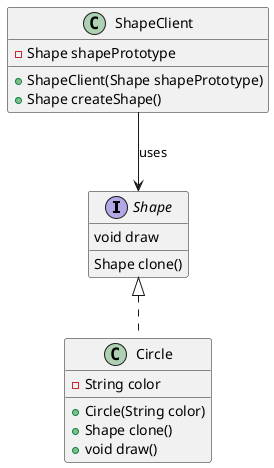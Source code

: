 @startuml
hide empty members

interface Shape{
Shape clone()
void draw
}

class Circle implements Shape {
-String color
+Circle(String color)
+Shape clone()
+void draw()
}

class ShapeClient {
-Shape shapePrototype
+ShapeClient(Shape shapePrototype)
+Shape createShape()
}

ShapeClient --> Shape: uses

@enduml